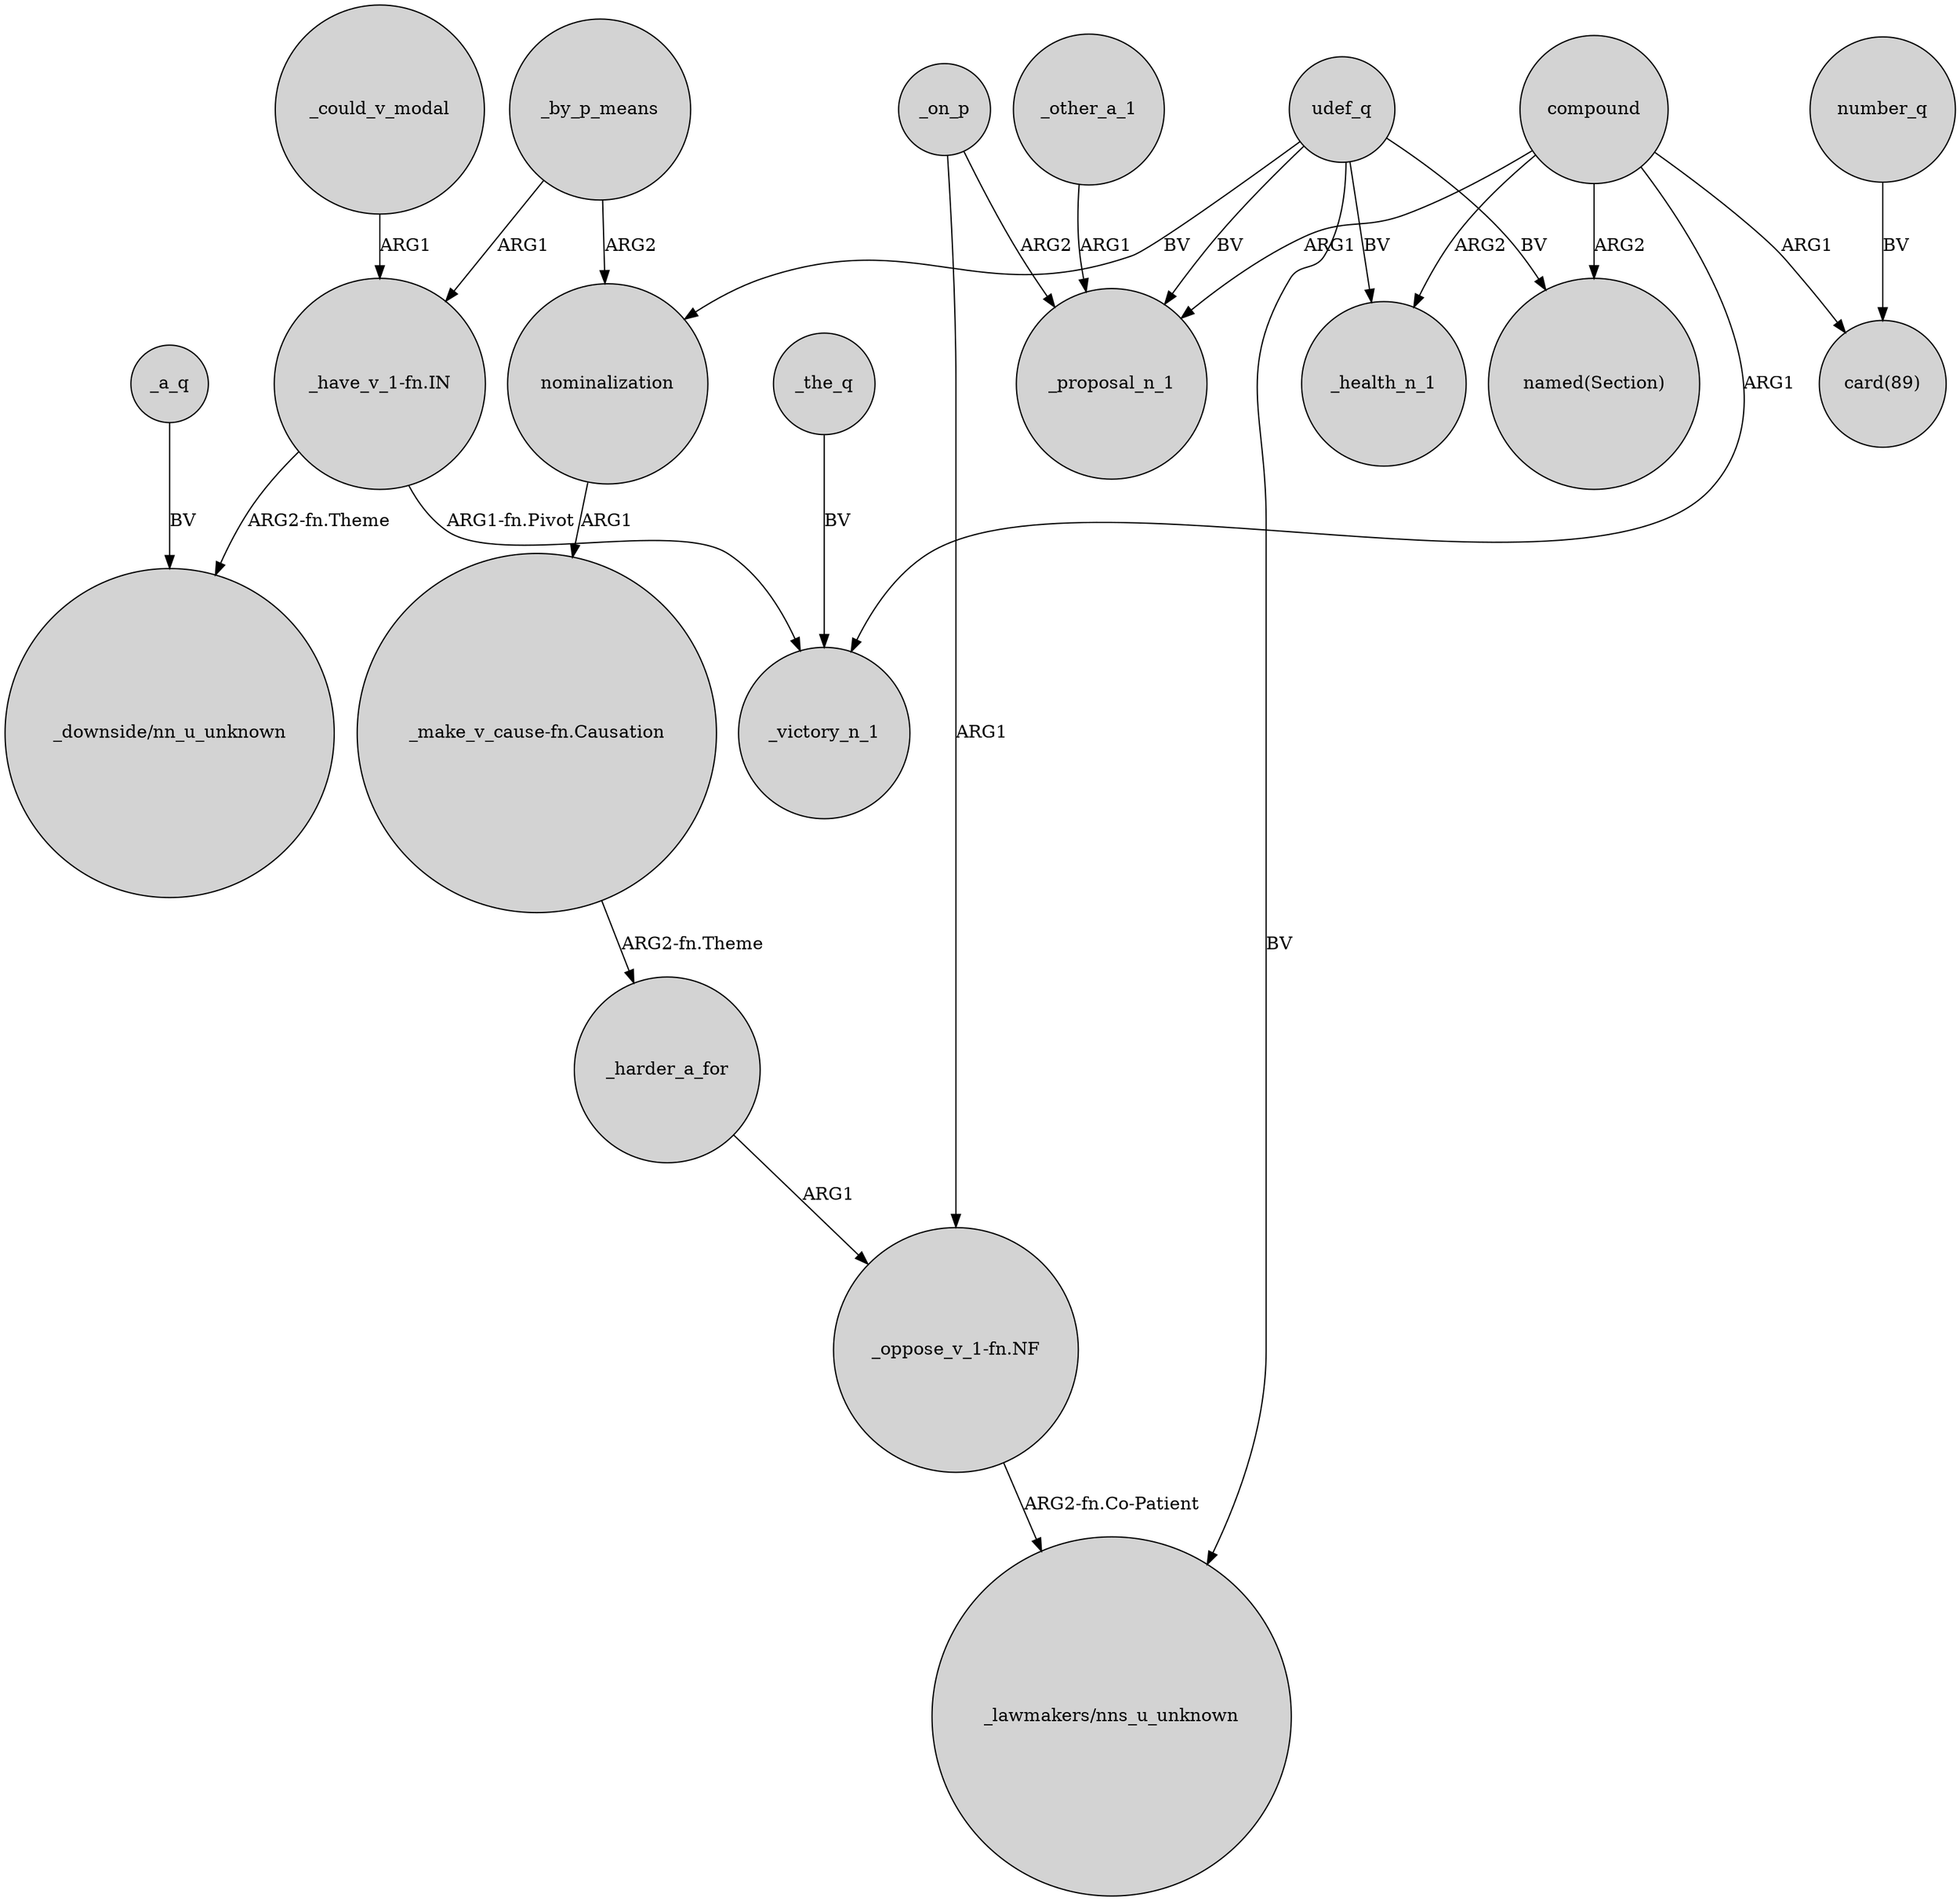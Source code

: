 digraph {
	node [shape=circle style=filled]
	_a_q -> "_downside/nn_u_unknown" [label=BV]
	compound -> _victory_n_1 [label=ARG1]
	_by_p_means -> nominalization [label=ARG2]
	"_oppose_v_1-fn.NF" -> "_lawmakers/nns_u_unknown" [label="ARG2-fn.Co-Patient"]
	udef_q -> "_lawmakers/nns_u_unknown" [label=BV]
	udef_q -> _proposal_n_1 [label=BV]
	_other_a_1 -> _proposal_n_1 [label=ARG1]
	"_have_v_1-fn.IN" -> _victory_n_1 [label="ARG1-fn.Pivot"]
	_the_q -> _victory_n_1 [label=BV]
	_on_p -> "_oppose_v_1-fn.NF" [label=ARG1]
	_on_p -> _proposal_n_1 [label=ARG2]
	_by_p_means -> "_have_v_1-fn.IN" [label=ARG1]
	_could_v_modal -> "_have_v_1-fn.IN" [label=ARG1]
	_harder_a_for -> "_oppose_v_1-fn.NF" [label=ARG1]
	compound -> _health_n_1 [label=ARG2]
	udef_q -> _health_n_1 [label=BV]
	"_make_v_cause-fn.Causation" -> _harder_a_for [label="ARG2-fn.Theme"]
	udef_q -> nominalization [label=BV]
	compound -> "card(89)" [label=ARG1]
	number_q -> "card(89)" [label=BV]
	compound -> _proposal_n_1 [label=ARG1]
	compound -> "named(Section)" [label=ARG2]
	udef_q -> "named(Section)" [label=BV]
	nominalization -> "_make_v_cause-fn.Causation" [label=ARG1]
	"_have_v_1-fn.IN" -> "_downside/nn_u_unknown" [label="ARG2-fn.Theme"]
}
